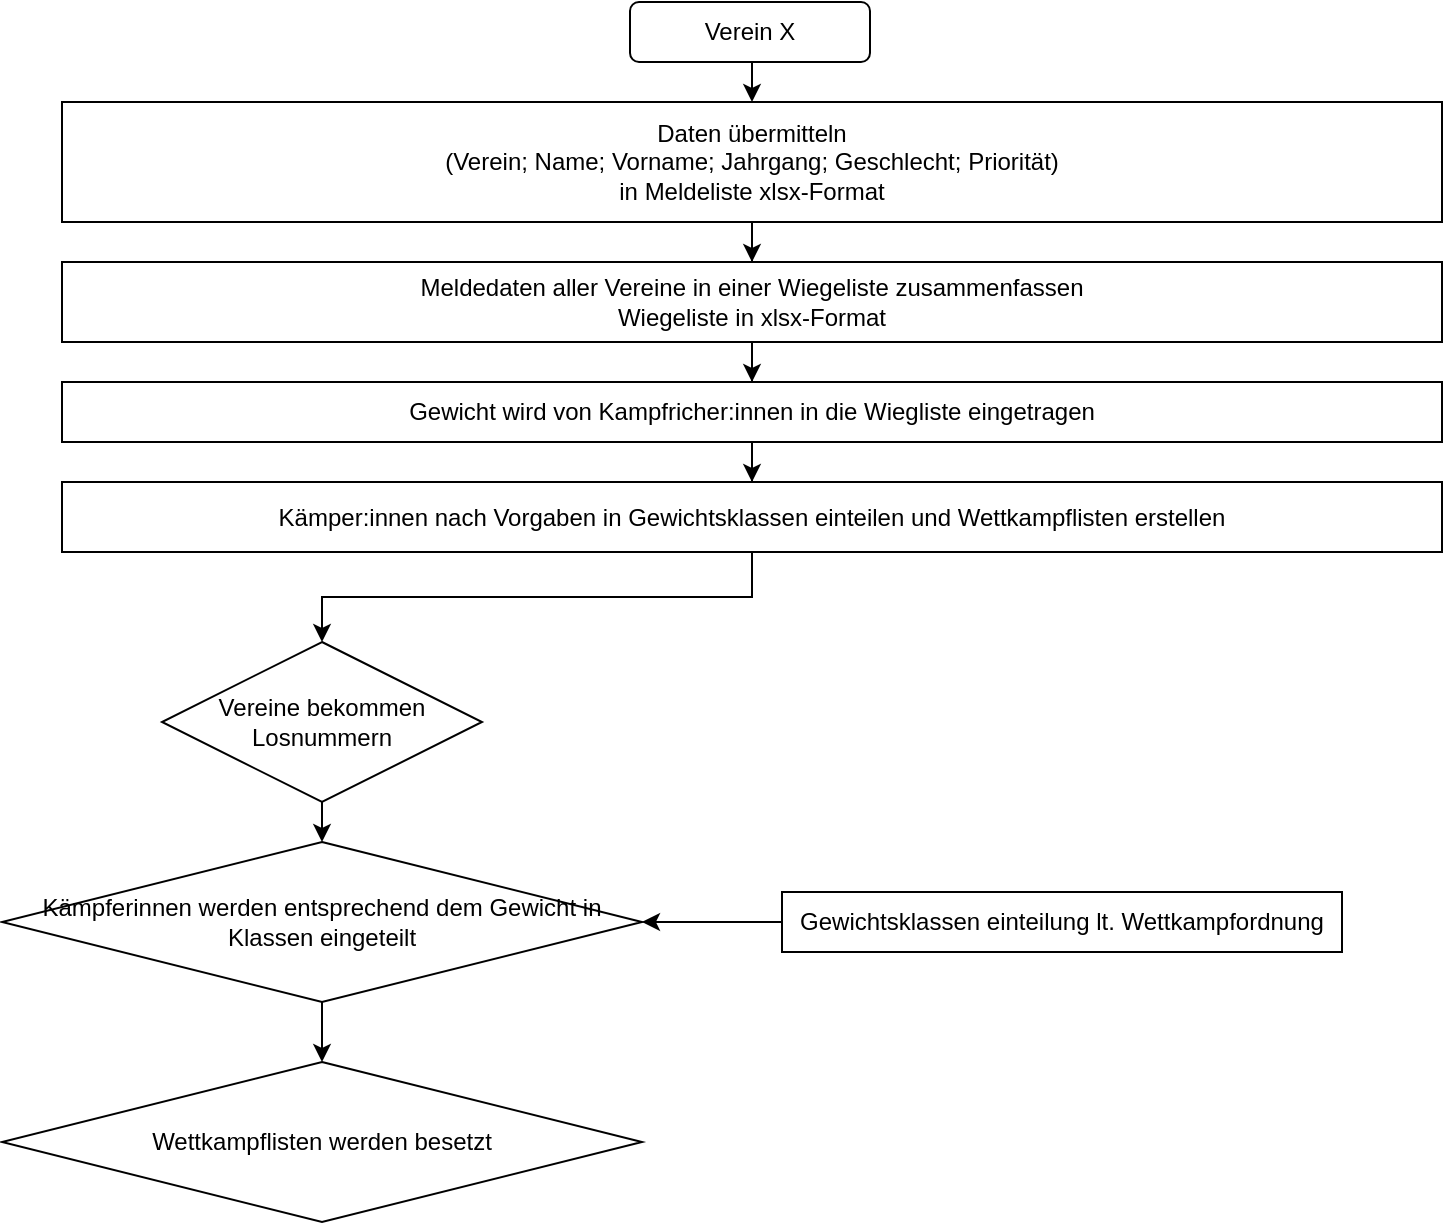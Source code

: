 <mxfile version="13.10.0" type="github">
  <diagram id="XtYsAUKYT_bLAtVYIACI" name="Page-1">
    <mxGraphModel dx="1422" dy="763" grid="1" gridSize="10" guides="1" tooltips="1" connect="1" arrows="1" fold="1" page="1" pageScale="1" pageWidth="827" pageHeight="1169" math="0" shadow="0">
      <root>
        <mxCell id="0" />
        <mxCell id="1" parent="0" />
        <mxCell id="lNLITgIDMI_T5WLQpihV-11" style="edgeStyle=orthogonalEdgeStyle;rounded=0;orthogonalLoop=1;jettySize=auto;html=1;exitX=0.5;exitY=1;exitDx=0;exitDy=0;entryX=0.5;entryY=0;entryDx=0;entryDy=0;" edge="1" parent="1" source="lNLITgIDMI_T5WLQpihV-4" target="lNLITgIDMI_T5WLQpihV-9">
          <mxGeometry relative="1" as="geometry" />
        </mxCell>
        <mxCell id="lNLITgIDMI_T5WLQpihV-4" value="Verein X" style="rounded=1;whiteSpace=wrap;html=1;" vertex="1" parent="1">
          <mxGeometry x="354" y="30" width="120" height="30" as="geometry" />
        </mxCell>
        <mxCell id="lNLITgIDMI_T5WLQpihV-13" value="" style="edgeStyle=orthogonalEdgeStyle;rounded=0;orthogonalLoop=1;jettySize=auto;html=1;" edge="1" parent="1" source="lNLITgIDMI_T5WLQpihV-9" target="lNLITgIDMI_T5WLQpihV-12">
          <mxGeometry relative="1" as="geometry" />
        </mxCell>
        <mxCell id="lNLITgIDMI_T5WLQpihV-9" value="&lt;div&gt;Daten übermitteln&lt;/div&gt;&lt;div&gt;(Verein; Name; Vorname; Jahrgang; Geschlecht; Priorität)&lt;/div&gt;&lt;div&gt;in Meldeliste xlsx-Format&lt;br&gt;&lt;/div&gt;" style="rounded=0;whiteSpace=wrap;html=1;" vertex="1" parent="1">
          <mxGeometry x="70" y="80" width="690" height="60" as="geometry" />
        </mxCell>
        <mxCell id="lNLITgIDMI_T5WLQpihV-15" value="" style="edgeStyle=orthogonalEdgeStyle;rounded=0;orthogonalLoop=1;jettySize=auto;html=1;" edge="1" parent="1" source="lNLITgIDMI_T5WLQpihV-12" target="lNLITgIDMI_T5WLQpihV-14">
          <mxGeometry relative="1" as="geometry" />
        </mxCell>
        <mxCell id="lNLITgIDMI_T5WLQpihV-12" value="&lt;div&gt;Meldedaten aller Vereine in einer Wiegeliste zusammenfassen&lt;/div&gt;&lt;div&gt;Wiegeliste in xlsx-Format&lt;br&gt;&lt;/div&gt;" style="whiteSpace=wrap;html=1;rounded=0;" vertex="1" parent="1">
          <mxGeometry x="70" y="160" width="690" height="40" as="geometry" />
        </mxCell>
        <mxCell id="lNLITgIDMI_T5WLQpihV-17" value="" style="edgeStyle=orthogonalEdgeStyle;rounded=0;orthogonalLoop=1;jettySize=auto;html=1;" edge="1" parent="1" source="lNLITgIDMI_T5WLQpihV-14" target="lNLITgIDMI_T5WLQpihV-16">
          <mxGeometry relative="1" as="geometry" />
        </mxCell>
        <mxCell id="lNLITgIDMI_T5WLQpihV-14" value="Gewicht wird von Kampfricher:innen in die Wiegliste eingetragen" style="whiteSpace=wrap;html=1;rounded=0;" vertex="1" parent="1">
          <mxGeometry x="70" y="220" width="690" height="30" as="geometry" />
        </mxCell>
        <mxCell id="lNLITgIDMI_T5WLQpihV-28" style="edgeStyle=orthogonalEdgeStyle;rounded=0;orthogonalLoop=1;jettySize=auto;html=1;entryX=0.5;entryY=0;entryDx=0;entryDy=0;" edge="1" parent="1" source="lNLITgIDMI_T5WLQpihV-16" target="lNLITgIDMI_T5WLQpihV-23">
          <mxGeometry relative="1" as="geometry" />
        </mxCell>
        <mxCell id="lNLITgIDMI_T5WLQpihV-16" value="Kämper:innen nach Vorgaben in Gewichtsklassen einteilen und Wettkampflisten erstellen" style="whiteSpace=wrap;html=1;rounded=0;" vertex="1" parent="1">
          <mxGeometry x="70" y="270" width="690" height="35" as="geometry" />
        </mxCell>
        <mxCell id="lNLITgIDMI_T5WLQpihV-24" style="edgeStyle=orthogonalEdgeStyle;rounded=0;orthogonalLoop=1;jettySize=auto;html=1;entryX=1;entryY=0.5;entryDx=0;entryDy=0;" edge="1" parent="1" source="lNLITgIDMI_T5WLQpihV-18" target="lNLITgIDMI_T5WLQpihV-22">
          <mxGeometry relative="1" as="geometry" />
        </mxCell>
        <mxCell id="lNLITgIDMI_T5WLQpihV-18" value="Gewichtsklassen einteilung lt. Wettkampfordnung" style="rounded=0;whiteSpace=wrap;html=1;" vertex="1" parent="1">
          <mxGeometry x="430" y="475" width="280" height="30" as="geometry" />
        </mxCell>
        <mxCell id="lNLITgIDMI_T5WLQpihV-27" value="" style="edgeStyle=orthogonalEdgeStyle;rounded=0;orthogonalLoop=1;jettySize=auto;html=1;" edge="1" parent="1" source="lNLITgIDMI_T5WLQpihV-22" target="lNLITgIDMI_T5WLQpihV-26">
          <mxGeometry relative="1" as="geometry" />
        </mxCell>
        <mxCell id="lNLITgIDMI_T5WLQpihV-22" value="Kämpferinnen werden entsprechend dem Gewicht in Klassen eingeteilt" style="rhombus;whiteSpace=wrap;html=1;" vertex="1" parent="1">
          <mxGeometry x="40" y="450" width="320" height="80" as="geometry" />
        </mxCell>
        <mxCell id="lNLITgIDMI_T5WLQpihV-25" style="edgeStyle=orthogonalEdgeStyle;rounded=0;orthogonalLoop=1;jettySize=auto;html=1;exitX=0.5;exitY=1;exitDx=0;exitDy=0;entryX=0.5;entryY=0;entryDx=0;entryDy=0;" edge="1" parent="1" source="lNLITgIDMI_T5WLQpihV-23" target="lNLITgIDMI_T5WLQpihV-22">
          <mxGeometry relative="1" as="geometry" />
        </mxCell>
        <mxCell id="lNLITgIDMI_T5WLQpihV-23" value="Vereine bekommen Losnummern" style="rhombus;whiteSpace=wrap;html=1;" vertex="1" parent="1">
          <mxGeometry x="120" y="350" width="160" height="80" as="geometry" />
        </mxCell>
        <mxCell id="lNLITgIDMI_T5WLQpihV-26" value="Wettkampflisten werden besetzt" style="rhombus;whiteSpace=wrap;html=1;" vertex="1" parent="1">
          <mxGeometry x="40" y="560" width="320" height="80" as="geometry" />
        </mxCell>
      </root>
    </mxGraphModel>
  </diagram>
</mxfile>
